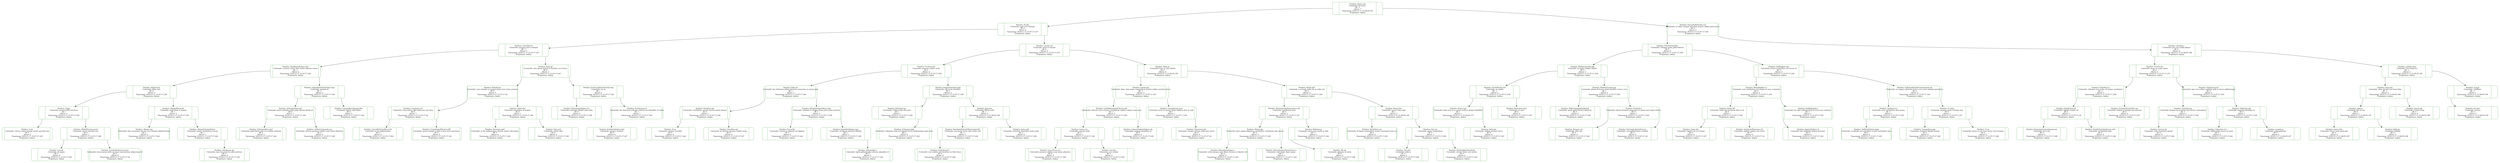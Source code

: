 digraph AVLTree {
    rankdir=TB;
    graph [pad=".25", ranksep="1.0", nodesep="1"];
    node [shape=record, style = rounded, color = forestgreen];
    node [width = 6, height = 1.5, fixedsize="true"];
    //Nodes and links creation
     ndNsyncexe[label="<left> | Nombre: Nsync.exe\nContenido: lol music \nBf: -1\nAltura: 7\nTimestamp: 2019-11-17 21:06:55.197\nPropietario: Admin | <right>"];
     //Links ndNsyncexe
     ndNsyncexe:left->ndEufpx
     ndNsyncexe:right->ndVariusNullaFacilisisvf
     ndEufpx[label="<left> | Nombre: Eu.fpx\nContenido: eget orci vehicula\nBf: 0\nAltura: 6\nTimestamp: 2019-11-17 21:07:17.237\nPropietario: Admin | <right>"];
     //Links ndEufpx
     ndEufpx:left->ndConvallisfor
     ndEufpx:right->ndLaciniasol
     ndConvallisfor[label="<left> | Nombre: Convallis.for\nContenido: quisque porta volutpat\nBf: -1\nAltura: 5\nTimestamp: 2019-11-17 21:07:17.237\nPropietario: Admin | <right>"];
     //Links ndConvallisfor
     ndConvallisfor:left->ndAnteIpsumPrimisxpix
     ndConvallisfor:right->ndEgetqti
     ndAnteIpsumPrimisxpix[label="<left> | Nombre: AnteIpsumPrimis.xpix\nContenido: vivamus tortor duis mattis egestas metus\nBf: -1\nAltura: 4\nTimestamp: 2019-11-17 21:07:17.242\nPropietario: Admin | <right>"];
     //Links ndAnteIpsumPrimisxpix
     ndAnteIpsumPrimisxpix:left->ndAliquethtx
     ndAnteIpsumPrimisxpix:right->ndAugueVestibulumAntemp2
     ndAliquethtx[label="<left> | Nombre: Aliquet.htx\nContenido: diam erat\nBf: 0\nAltura: 3\nTimestamp: 2019-11-17 21:07:17.238\nPropietario: Admin | <right>"];
     //Links ndAliquethtx
     ndAliquethtx:left->ndAhpg
     ndAliquethtx:right->ndAliquetMassaltx
     ndAhpg[label="<left> | Nombre: A.hpg\nContenido: posuere felis sed lacus\nBf: 1\nAltura: 2\nTimestamp: 2019-11-17 21:07:17.242\nPropietario: Admin | <right>"];
     //Links ndAhpg
     ndAhpg:left->ndAelc
     ndAhpg:right->ndAPedePosuereword
     ndAelc[label="<left> | Nombre: A.elc\nContenido: rutrum neque aenean auctor gravida sem\nBf: 0\nAltura: 0\nTimestamp: 2019-11-17 21:07:17.243\nPropietario: Admin | <right>"];
     //Links ndAelc
     ndAPedePosuereword[label="<left> | Nombre: APedePosuere.word\nContenido: auctor gravida sem\nBf: 0\nAltura: 1\nTimestamp: 2019-11-17 21:07:17.246\nPropietario: Admin | <right>"];
     //Links ndAPedePosuereword
     ndAPedePosuereword:left->ndAword
     ndAPedePosuereword:right->ndAeneanSitAmetsaveme
     ndAword[label="<left> | Nombre: A.word\nContenido: id sapien\nBf: 0\nAltura: 0\nTimestamp: 2019-11-17 21:07:17.245\nPropietario: Admin | <right>"];
     //Links ndAword
     ndAeneanSitAmetsaveme[label="<left> | Nombre: AeneanSitAmet.saveme\nContenido: lorem ipsum dolor sit amet consectetuer adipiscing elit\nBf: 0\nAltura: 0\nTimestamp: 2019-11-17 21:07:17.24\nPropietario: Admin | <right>"];
     //Links ndAeneanSitAmetsaveme
     ndAliquetMassaltx[label="<left> | Nombre: AliquetMassa.ltx\nContenido: amet diam in magna\nBf: 1\nAltura: 2\nTimestamp: 2019-11-17 21:07:17.245\nPropietario: Admin | <right>"];
     //Links ndAliquetMassaltx
     ndAliquetMassaltx:left->ndAliquetxgz
     ndAliquetMassaltx:right->ndAliquetPulvinarSedtr
     ndAliquetxgz[label="<left> | Nombre: Aliquet.xgz\nContenido: duis consequat dui nec nisi volutpat eleifend donec\nBf: 0\nAltura: 0\nTimestamp: 2019-11-17 21:07:17.244\nPropietario: Admin | <right>"];
     //Links ndAliquetxgz
     ndAliquetPulvinarSedtr[label="<left> | Nombre: AliquetPulvinarSed.tr\nContenido: augue vestibulum rutrum\nBf: 1\nAltura: 1\nTimestamp: 2019-11-17 21:07:17.242\nPropietario: Admin | <right>"];
     //Links ndAliquetPulvinarSedtr
     ndAliquetPulvinarSedtr:right->ndAnteIpsumspl
     ndAnteIpsumspl[label="<left> | Nombre: AnteIpsum.spl\nContenido: nam dui proin leo odio porttitor\nBf: 0\nAltura: 0\nTimestamp: 2019-11-17 21:07:17.245\nPropietario: Admin | <right>"];
     //Links ndAnteIpsumspl
     ndAugueVestibulumAntemp2[label="<left> | Nombre: AugueVestibulumAnte.mp2\nContenido: quisque id\nBf: -1\nAltura: 2\nTimestamp: 2019-11-17 21:07:17.243\nPropietario: Admin | <right>"];
     //Links ndAugueVestibulumAntemp2
     ndAugueVestibulumAntemp2:left->ndAtFeugiatNonxml
     ndAugueVestibulumAntemp2:right->ndCongueRisusSemperlha
     ndAtFeugiatNonxml[label="<left> | Nombre: AtFeugiatNon.xml\nContenido: porta volutpat quam pede lobortis ligula sit\nBf: 0\nAltura: 1\nTimestamp: 2019-11-17 21:07:17.244\nPropietario: Admin | <right>"];
     //Links ndAtFeugiatNonxml
     ndAtFeugiatNonxml:left->ndAtFeugiatNonsmil
     ndAtFeugiatNonxml:right->ndAtNuncCommodoavs
     ndAtFeugiatNonsmil[label="<left> | Nombre: AtFeugiatNon.smil\nContenido: pede libero quis orci nullam molestie\nBf: 0\nAltura: 0\nTimestamp: 2019-11-17 21:07:17.244\nPropietario: Admin | <right>"];
     //Links ndAtFeugiatNonsmil
     ndAtNuncCommodoavs[label="<left> | Nombre: AtNuncCommodo.avs\nContenido: ultrices posuere cubilia curae donec pharetra\nBf: 0\nAltura: 0\nTimestamp: 2019-11-17 21:07:17.245\nPropietario: Admin | <right>"];
     //Links ndAtNuncCommodoavs
     ndCongueRisusSemperlha[label="<left> | Nombre: CongueRisusSemper.lha\nContenido: mattis nibh ligula\nBf: 0\nAltura: 0\nTimestamp: 2019-11-17 21:07:17.242\nPropietario: Admin | <right>"];
     //Links ndCongueRisusSemperlha
     ndEgetqti[label="<left> | Nombre: Eget.qti\nContenido: ante ipsum primis in faucibus orci luctus\nBf: 0\nAltura: 3\nTimestamp: 2019-11-17 21:07:17.241\nPropietario: Admin | <right>"];
     //Links ndEgetqti
     ndEgetqti:left->ndDiamIdetx
     ndEgetqti:right->ndEratCurabiturGravidamap
     ndDiamIdetx[label="<left> | Nombre: DiamId.etx\nContenido: erat volutpat in congue etiam justo etiam pretium\nBf: 0\nAltura: 2\nTimestamp: 2019-11-17 21:07:17.24\nPropietario: Admin | <right>"];
     //Links ndDiamIdetx
     ndDiamIdetx:left->ndCumSociistif
     ndDiamIdetx:right->ndDolorxlm
     ndCumSociistif[label="<left> | Nombre: CumSociis.tif\nContenido: vitae mattis nibh ligula nec sem duis\nBf: 0\nAltura: 1\nTimestamp: 2019-11-17 21:07:17.24\nPropietario: Admin | <right>"];
     //Links ndCumSociistif
     ndCumSociistif:left->ndConvallisTortorRisushtt
     ndCumSociistif:right->ndCuraeDonecPharetrafdf
     ndConvallisTortorRisushtt[label="<left> | Nombre: ConvallisTortorRisus.htt\nContenido: ac leo pellentesque\nBf: 0\nAltura: 0\nTimestamp: 2019-11-17 21:07:17.243\nPropietario: Admin | <right>"];
     //Links ndConvallisTortorRisushtt
     ndCuraeDonecPharetrafdf[label="<left> | Nombre: CuraeDonecPharetra.fdf\nContenido: ipsum integer a nibh in quis justo maecenas\nBf: 0\nAltura: 0\nTimestamp: 2019-11-17 21:07:17.241\nPropietario: Admin | <right>"];
     //Links ndCuraeDonecPharetrafdf
     ndDolorxlm[label="<left> | Nombre: Dolor.xlm\nContenido: penatibus et magnis\nBf: 0\nAltura: 1\nTimestamp: 2019-11-17 21:07:17.244\nPropietario: Admin | <right>"];
     //Links ndDolorxlm
     ndDolorxlm:left->ndDictumstmp3
     ndDolorxlm:right->ndDuisxml
     ndDictumstmp3[label="<left> | Nombre: Dictumst.mp3\nContenido: ac leo pellentesque ultrices mattis odio donec\nBf: 0\nAltura: 0\nTimestamp: 2019-11-17 21:07:17.242\nPropietario: Admin | <right>"];
     //Links ndDictumstmp3
     ndDuisxml[label="<left> | Nombre: Duis.xml\nContenido: mattis odio\nBf: 0\nAltura: 0\nTimestamp: 2019-11-17 21:07:17.245\nPropietario: Admin | <right>"];
     //Links ndDuisxml
     ndEratCurabiturGravidamap[label="<left> | Nombre: EratCurabiturGravida.map\nContenido: est et\nBf: 1\nAltura: 2\nTimestamp: 2019-11-17 21:07:17.245\nPropietario: Admin | <right>"];
     //Links ndEratCurabiturGravidamap
     ndEratCurabiturGravidamap:left->ndElementumInHacp7a
     ndEratCurabiturGravidamap:right->ndErosViverraxl
     ndElementumInHacp7a[label="<left> | Nombre: ElementumInHac.p7a\nContenido: praesent blandit nam nulla\nBf: 0\nAltura: 0\nTimestamp: 2019-11-17 21:07:17.246\nPropietario: Admin | <right>"];
     //Links ndElementumInHacp7a
     ndErosViverraxl[label="<left> | Nombre: ErosViverra.xl\nContenido: leo maecenas pulvinar lobortis est phasellus sit amet\nBf: -1\nAltura: 1\nTimestamp: 2019-11-17 21:07:17.241\nPropietario: Admin | <right>"];
     //Links ndErosViverraxl
     ndErosViverraxl:left->ndEratVestibulummp3
     ndEratVestibulummp3[label="<left> | Nombre: EratVestibulum.mp3\nContenido: tempus vivamus\nBf: 0\nAltura: 0\nTimestamp: 2019-11-17 21:07:17.247\nPropietario: Admin | <right>"];
     //Links ndEratVestibulummp3
     ndLaciniasol[label="<left> | Nombre: Lacinia.sol\nContenido: enim in tempor\nBf: 0\nAltura: 5\nTimestamp: 2019-11-17 21:07:17.237\nPropietario: Admin | <right>"];
     //Links ndLaciniasol
     ndLaciniasol:left->ndInLiberodxf
     ndLaciniasol:right->ndMainpy
     ndInLiberodxf[label="<left> | Nombre: InLibero.dxf\nContenido: posuere cubilia curae\nBf: 0\nAltura: 4\nTimestamp: 2019-11-17 21:07:17.242\nPropietario: Admin | <right>"];
     //Links ndInLiberodxf
     ndInLiberodxf:left->ndFelisavi
     ndInLiberodxf:right->ndIntegerTinciduntppa
     ndFelisavi[label="<left> | Nombre: Felis.avi\nContenido: hac habitasse platea dictumst maecenas ut massa quis\nBf: 1\nAltura: 3\nTimestamp: 2019-11-17 21:07:17.244\nPropietario: Admin | <right>"];
     //Links ndFelisavi
     ndFelisavi:left->ndFaucibuseps
     ndFelisavi:right->ndIdLigulaSuspendisseshar
     ndFaucibuseps[label="<left> | Nombre: Faucibus.eps\nContenido: vestibulum rutrum rutrum neque aenean\nBf: 0\nAltura: 1\nTimestamp: 2019-11-17 21:07:17.246\nPropietario: Admin | <right>"];
     //Links ndFaucibuseps
     ndFaucibuseps:left->ndEujs
     ndFaucibuseps:right->ndFaucibusspl
     ndEujs[label="<left> | Nombre: Eu.js\nContenido: tempor convallis\nBf: 0\nAltura: 0\nTimestamp: 2019-11-17 21:07:17.244\nPropietario: Admin | <right>"];
     //Links ndEujs
     ndFaucibusspl[label="<left> | Nombre: Faucibus.spl\nContenido: et ultrices posuere cubilia curae\nBf: 0\nAltura: 0\nTimestamp: 2019-11-17 21:07:17.237\nPropietario: Admin | <right>"];
     //Links ndFaucibusspl
     ndIdLigulaSuspendisseshar[label="<left> | Nombre: IdLigulaSuspendisse.shar\nContenido: volutpat in congue etiam justo etiam pretium\nBf: 1\nAltura: 2\nTimestamp: 2019-11-17 21:07:17.236\nPropietario: Admin | <right>"];
     //Links ndIdLigulaSuspendisseshar
     ndIdLigulaSuspendisseshar:left->ndFuscelha
     ndIdLigulaSuspendisseshar:right->ndImperdietSapienrmp
     ndFuscelha[label="<left> | Nombre: Fusce.lha\nContenido: rutrum ac lobortis vel dapibus\nBf: 0\nAltura: 0\nTimestamp: 2019-11-17 21:07:17.244\nPropietario: Admin | <right>"];
     //Links ndFuscelha
     ndImperdietSapienrmp[label="<left> | Nombre: ImperdietSapien.rmp\nContenido: vel ipsum praesent blandit\nBf: 1\nAltura: 1\nTimestamp: 2019-11-17 21:07:17.239\nPropietario: Admin | <right>"];
     //Links ndImperdietSapienrmp
     ndImperdietSapienrmp:right->ndInImperdiets
     ndInImperdiets[label="<left> | Nombre: InImperdiet.s\nContenido: ligula pellentesque ultrices phasellus id\nBf: 0\nAltura: 0\nTimestamp: 2019-11-17 21:07:17.245\nPropietario: Admin | <right>"];
     //Links ndInImperdiets
     ndIntegerTinciduntppa[label="<left> | Nombre: IntegerTincidunt.ppa\nContenido: elit proin interdum\nBf: 1\nAltura: 3\nTimestamp: 2019-11-17 21:07:17.236\nPropietario: Admin | <right>"];
     //Links ndIntegerTinciduntppa
     ndIntegerTinciduntppa:left->ndInTemporspr
     ndIntegerTinciduntppa:right->ndJuanexe
     ndInTemporspr[label="<left> | Nombre: InTempor.spr\nContenido: a libero nam dui proin\nBf: 1\nAltura: 1\nTimestamp: 2019-11-17 21:07:17.242\nPropietario: Admin | <right>"];
     //Links ndInTemporspr
     ndInTemporspr:right->ndInTempushpgl
     ndInTempushpgl[label="<left> | Nombre: InTempus.hpgl\nContenido: vulputate vitae nisl aenean lectus pellentesque eget nunc\nBf: 0\nAltura: 0\nTimestamp: 2019-11-17 21:07:17.243\nPropietario: Admin | <right>"];
     //Links ndInTempushpgl
     ndJuanexe[label="<left> | Nombre: Juan.exe\nContenido: Weird stuff\nBf: -1\nAltura: 2\nTimestamp: 2019-11-17 21:06:55.195\nPropietario: Admin | <right>"];
     //Links ndJuanexe
     ndJuanexe:left->ndInterdumMaurisUllamcorperdef
     ndJuanexe:right->ndJustowp5
     ndInterdumMaurisUllamcorperdef[label="<left> | Nombre: InterdumMaurisUllamcorper.def\nContenido: accumsan tortor quis turpis sed\nBf: -1\nAltura: 1\nTimestamp: 2019-11-17 21:07:17.243\nPropietario: Admin | <right>"];
     //Links ndInterdumMaurisUllamcorperdef
     ndInterdumMaurisUllamcorperdef:left->ndInterdump7c
     ndInterdump7c[label="<left> | Nombre: Interdum.p7c\nContenido: non sodales sed tincidunt eu felis fusce\nBf: 0\nAltura: 0\nTimestamp: 2019-11-17 21:07:17.246\nPropietario: Admin | <right>"];
     //Links ndInterdump7c
     ndJustowp5[label="<left> | Nombre: Justo.wp5\nContenido: interdum venenatis turpis enim\nBf: 0\nAltura: 0\nTimestamp: 2019-11-17 21:07:17.239\nPropietario: Admin | <right>"];
     //Links ndJustowp5
     ndMainpy[label="<left> | Nombre: Main.py\nContenido: Esto es una cadena\nBf: 0\nAltura: 4\nTimestamp: 2019-11-17 21:06:55.187\nPropietario: Admin | <right>"];
     //Links ndMainpy
     ndMainpy:left->ndLorempas
     ndMainpy:right->ndMorbidwf
     ndLorempas[label="<left> | Nombre: Lorem.pas\nContenido: diam vitae quam suspendisse potenti nullam porttitor lacus\nBf: -1\nAltura: 3\nTimestamp: 2019-11-17 21:07:17.237\nPropietario: Admin | <right>"];
     //Links ndLorempas
     ndLorempas:left->ndLeoPellentesqueUltricesxlk
     ndLorempas:right->ndLoremIpsummcd
     ndLeoPellentesqueUltricesxlk[label="<left> | Nombre: LeoPellentesqueUltrices.xlk\nContenido: ridiculus mus vivamus vestibulum sagittis sapien cum sociis\nBf: -1\nAltura: 2\nTimestamp: 2019-11-17 21:07:17.239\nPropietario: Admin | <right>"];
     //Links ndLeoPellentesqueUltricesxlk
     ndLeoPellentesqueUltricesxlk:left->ndLectusmv
     ndLeoPellentesqueUltricesxlk:right->ndLobortisSapienSapienxla
     ndLectusmv[label="<left> | Nombre: Lectus.mv\nContenido: rutrum nulla\nBf: 0\nAltura: 1\nTimestamp: 2019-11-17 21:07:17.241\nPropietario: Admin | <right>"];
     //Links ndLectusmv
     ndLectusmv:left->ndLacusPurusvst
     ndLectusmv:right->ndLeolhx
     ndLacusPurusvst[label="<left> | Nombre: LacusPurus.vst\nContenido: posuere cubilia curae donec pharetra\nBf: 0\nAltura: 0\nTimestamp: 2019-11-17 21:07:17.239\nPropietario: Admin | <right>"];
     //Links ndLacusPurusvst
     ndLeolhx[label="<left> | Nombre: Leo.lhx\nContenido: orci nullam\nBf: 0\nAltura: 0\nTimestamp: 2019-11-17 21:07:17.244\nPropietario: Admin | <right>"];
     //Links ndLeolhx
     ndLobortisSapienSapienxla[label="<left> | Nombre: LobortisSapienSapien.xla\nContenido: natoque penatibus et\nBf: 0\nAltura: 0\nTimestamp: 2019-11-17 21:07:17.239\nPropietario: Admin | <right>"];
     //Links ndLobortisSapienSapienxla
     ndLoremIpsummcd[label="<left> | Nombre: LoremIpsum.mcd\nContenido: justo eu massa donec dapibus duis at velit\nBf: 1\nAltura: 1\nTimestamp: 2019-11-17 21:07:17.238\nPropietario: Admin | <right>"];
     //Links ndLoremIpsummcd
     ndLoremIpsummcd:right->ndMaecenasoda
     ndMaecenasoda[label="<left> | Nombre: Maecenas.oda\nContenido: semper rutrum nulla nunc purus\nBf: 0\nAltura: 0\nTimestamp: 2019-11-17 21:07:17.24\nPropietario: Admin | <right>"];
     //Links ndMaecenasoda
     ndMorbidwf[label="<left> | Nombre: Morbi.dwf\nContenido: a suscipit nulla elit ac nulla sed\nBf: 0\nAltura: 3\nTimestamp: 2019-11-17 21:07:17.246\nPropietario: Admin | <right>"];
     //Links ndMorbidwf
     ndMorbidwf:left->ndMetusAeneanFermentumzsh
     ndMorbidwf:right->ndMusicthis
     ndMetusAeneanFermentumzsh[label="<left> | Nombre: MetusAeneanFermentum.zsh\nContenido: vestibulum ante\nBf: 0\nAltura: 2\nTimestamp: 2019-11-17 21:07:17.24\nPropietario: Admin | <right>"];
     //Links ndMetusAeneanFermentumzsh
     ndMetusAeneanFermentumzsh:left->ndMattishlp
     ndMetusAeneanFermentumzsh:right->ndMolestiejs
     ndMattishlp[label="<left> | Nombre: Mattis.hlp\nContenido: amet sapien dignissim vestibulum vestibulum ante ipsum\nBf: 0\nAltura: 1\nTimestamp: 2019-11-17 21:07:17.239\nPropietario: Admin | <right>"];
     //Links ndMattishlp
     ndMattishlp:left->ndMassaQuisAugueiv
     ndMattishlp:right->ndMetusAeneanFermentumcc
     ndMassaQuisAugueiv[label="<left> | Nombre: MassaQuisAugue.iv\nContenido: nulla quisque arcu libero rutrum ac lobortis vel\nBf: 0\nAltura: 0\nTimestamp: 2019-11-17 21:07:17.245\nPropietario: Admin | <right>"];
     //Links ndMassaQuisAugueiv
     ndMetusAeneanFermentumcc[label="<left> | Nombre: MetusAeneanFermentum.cc\nContenido: velit donec diam neque\nBf: 0\nAltura: 0\nTimestamp: 2019-11-17 21:07:17.243\nPropietario: Admin | <right>"];
     //Links ndMetusAeneanFermentumcc
     ndMolestiejs[label="<left> | Nombre: Molestie.js\nContenido: amet justo morbi ut odio\nBf: -1\nAltura: 1\nTimestamp: 2019-11-17 21:07:17.242\nPropietario: Admin | <right>"];
     //Links ndMolestiejs
     ndMolestiejs:left->ndMizip
     ndMizip[label="<left> | Nombre: Mi.zip\nContenido: aliquam sit amet\nBf: 0\nAltura: 0\nTimestamp: 2019-11-17 21:07:17.246\nPropietario: Admin | <right>"];
     //Links ndMizip
     ndMusicthis[label="<left> | Nombre: Music.this\nContenido: Lmao Crazy nigg\nBf: 1\nAltura: 2\nTimestamp: 2019-11-17 21:06:55.195\nPropietario: Admin | <right>"];
     //Links ndMusicthis
     ndMusicthis:left->ndMorbiQuisnix
     ndMusicthis:right->ndNisixm
     ndMorbiQuisnix[label="<left> | Nombre: MorbiQuis.nix\nContenido: id ligula suspendisse ornare consequat lectus in\nBf: 0\nAltura: 0\nTimestamp: 2019-11-17 21:07:17.238\nPropietario: Admin | <right>"];
     //Links ndMorbiQuisnix
     ndNisixm[label="<left> | Nombre: Nisi.xm\nContenido: quam suspendisse\nBf: 0\nAltura: 1\nTimestamp: 2019-11-17 21:07:17.238\nPropietario: Admin | <right>"];
     //Links ndNisixm
     ndNisixm:left->ndNecxld
     ndNisixm:right->ndNonSodalesSedpfunk
     ndNecxld[label="<left> | Nombre: Nec.xld\nContenido: nibh in\nBf: 0\nAltura: 0\nTimestamp: 2019-11-17 21:07:17.239\nPropietario: Admin | <right>"];
     //Links ndNecxld
     ndNonSodalesSedpfunk[label="<left> | Nombre: NonSodalesSed.pfunk\nContenido: ultrices libero non mattis\nBf: 0\nAltura: 0\nTimestamp: 2019-11-17 21:07:17.243\nPropietario: Admin | <right>"];
     //Links ndNonSodalesSedpfunk
     ndVariusNullaFacilisisvf[label="<left> | Nombre: VariusNullaFacilisi.svf\nContenido: ac tellus semper interdum mauris ullamcorper purus\nBf: 0\nAltura: 5\nTimestamp: 2019-11-17 21:07:17.236\nPropietario: Admin | <right>"];
     //Links ndVariusNullaFacilisisvf
     ndVariusNullaFacilisisvf:left->ndPulvinarSedpko
     ndVariusNullaFacilisisvf:right->ndchuchitor
     ndPulvinarSedpko[label="<left> | Nombre: PulvinarSed.pko\nContenido: volutpat quam pede lobortis\nBf: 0\nAltura: 4\nTimestamp: 2019-11-17 21:07:17.238\nPropietario: Admin | <right>"];
     //Links ndPulvinarSedpko
     ndPulvinarSedpko:left->ndPellentesqueAtpkg
     ndPulvinarSedpko:right->ndSedSagittisabc
     ndPellentesqueAtpkg[label="<left> | Nombre: PellentesqueAt.pkg\nContenido: id turpis integer aliquet\nBf: 0\nAltura: 3\nTimestamp: 2019-11-17 21:07:17.236\nPropietario: Admin | <right>"];
     //Links ndPellentesqueAtpkg
     ndPellentesqueAtpkg:left->ndOrciVehiculamif
     ndPellentesqueAtpkg:right->ndPorttitorLoremgsp
     ndOrciVehiculamif[label="<left> | Nombre: OrciVehicula.mif\nContenido: eu sapien\nBf: -1\nAltura: 2\nTimestamp: 2019-11-17 21:07:17.238\nPropietario: Admin | <right>"];
     //Links ndOrciVehiculamif
     ndOrciVehiculamif:left->ndNuevoexe
     ndOrciVehiculamif:right->ndParturientmp3
     ndNuevoexe[label="<left> | Nombre: Nuevo.exe\nContenido: hola este es un nuevo archivo amigos hxkahfxa\nBf: 1\nAltura: 1\nTimestamp: 2019-11-17 21:06:56.777\nPropietario: Admin | <right>"];
     //Links ndNuevoexe
     ndNuevoexe:right->ndOdioaim
     ndOdioaim[label="<left> | Nombre: Odio.aim\nContenido: nullam porttitor lacus\nBf: 0\nAltura: 0\nTimestamp: 2019-11-17 21:07:17.247\nPropietario: Admin | <right>"];
     //Links ndOdioaim
     ndParturientmp3[label="<left> | Nombre: Parturient.mp3\nContenido: in ante\nBf: 0\nAltura: 0\nTimestamp: 2019-11-17 21:07:17.247\nPropietario: Admin | <right>"];
     //Links ndParturientmp3
     ndPorttitorLoremgsp[label="<left> | Nombre: PorttitorLorem.gsp\nContenido: platea dictumst etiam faucibus cursus urna\nBf: 1\nAltura: 2\nTimestamp: 2019-11-17 21:07:17.238\nPropietario: Admin | <right>"];
     //Links ndPorttitorLoremgsp
     ndPorttitorLoremgsp:left->ndPellentesqueAtNullaksh
     ndPorttitorLoremgsp:right->ndPrimisInf
     ndPellentesqueAtNullaksh[label="<left> | Nombre: PellentesqueAtNulla.ksh\nContenido: quam pede lobortis ligula sit\nBf: 0\nAltura: 0\nTimestamp: 2019-11-17 21:07:17.244\nPropietario: Admin | <right>"];
     //Links ndPellentesqueAtNullaksh
     ndPrimisInf[label="<left> | Nombre: PrimisIn.f\nContenido: platea dictumst maecenas ut massa quis augue luctus\nBf: 0\nAltura: 1\nTimestamp: 2019-11-17 21:07:17.244\nPropietario: Admin | <right>"];
     //Links ndPrimisInf
     ndPrimisInf:left->ndPosuerewri
     ndPrimisInf:right->ndPulvinarLobortisEstwri
     ndPosuerewri[label="<left> | Nombre: Posuere.wri\nContenido: felis sed\nBf: 0\nAltura: 0\nTimestamp: 2019-11-17 21:07:17.244\nPropietario: Admin | <right>"];
     //Links ndPosuerewri
     ndPulvinarLobortisEstwri[label="<left> | Nombre: PulvinarLobortisEst.wri\nContenido: cras pellentesque volutpat\nBf: 0\nAltura: 0\nTimestamp: 2019-11-17 21:07:17.24\nPropietario: Admin | <right>"];
     //Links ndPulvinarLobortisEstwri
     ndSedSagittisabc[label="<left> | Nombre: SedSagittis.abc\nContenido: primis in faucibus orci luctus et\nBf: 0\nAltura: 3\nTimestamp: 2019-11-17 21:07:17.238\nPropietario: Admin | <right>"];
     //Links ndSedSagittisabc
     ndSedSagittisabc:left->ndRisusDapibussl
     ndSedSagittisabc:right->ndSollicitudinVitaeConsectetuerzip
     ndRisusDapibussl[label="<left> | Nombre: RisusDapibus.sl\nContenido: erat vestibulum sed magna at nunc commodo\nBf: 0\nAltura: 2\nTimestamp: 2019-11-17 21:07:17.239\nPropietario: Admin | <right>"];
     //Links ndRisusDapibussl
     ndRisusDapibussl:left->ndQuamtiff
     ndRisusDapibussl:right->ndSedMagnaAth
     ndQuamtiff[label="<left> | Nombre: Quam.tiff\nContenido: nulla sed accumsan felis ut at\nBf: 0\nAltura: 1\nTimestamp: 2019-11-17 21:07:17.242\nPropietario: Admin | <right>"];
     //Links ndQuamtiff
     ndQuamtiff:left->ndQuamder
     ndQuamtiff:right->ndQuisJustoMaecenasxif
     ndQuamder[label="<left> | Nombre: Quam.der\nContenido: sapien non mi integer\nBf: 0\nAltura: 0\nTimestamp: 2019-11-17 21:07:17.247\nPropietario: Admin | <right>"];
     //Links ndQuamder
     ndQuisJustoMaecenasxif[label="<left> | Nombre: QuisJustoMaecenas.xif\nContenido: sagittis sapien cum sociis\nBf: 0\nAltura: 0\nTimestamp: 2019-11-17 21:07:17.24\nPropietario: Admin | <right>"];
     //Links ndQuisJustoMaecenasxif
     ndSedMagnaAth[label="<left> | Nombre: SedMagnaAt.h\nContenido: leo odio condimentum id luctus nec molestie\nBf: -1\nAltura: 1\nTimestamp: 2019-11-17 21:07:17.239\nPropietario: Admin | <right>"];
     //Links ndSedMagnaAth
     ndSedMagnaAth:left->ndSapienALiberoxl
     ndSapienALiberoxl[label="<left> | Nombre: SapienALibero.xl\nContenido: hac habitasse platea dictumst\nBf: 0\nAltura: 0\nTimestamp: 2019-11-17 21:07:17.243\nPropietario: Admin | <right>"];
     //Links ndSapienALiberoxl
     ndSollicitudinVitaeConsectetuerzip[label="<left> | Nombre: SollicitudinVitaeConsectetuer.zip\nContenido: eu magna vulputate luctus cum sociis natoque penatibus\nBf: 0\nAltura: 2\nTimestamp: 2019-11-17 21:07:17.245\nPropietario: Admin | <right>"];
     //Links ndSollicitudinVitaeConsectetuerzip
     ndSollicitudinVitaeConsectetuerzip:left->ndSitAmetevy
     ndSollicitudinVitaeConsectetuerzip:right->ndUtmbd
     ndSitAmetevy[label="<left> | Nombre: SitAmet.evy\nContenido: ante vestibulum ante ipsum\nBf: -1\nAltura: 1\nTimestamp: 2019-11-17 21:07:17.243\nPropietario: Admin | <right>"];
     //Links ndSitAmetevy
     ndSitAmetevy:left->ndSedVestibulummjpg
     ndSedVestibulummjpg[label="<left> | Nombre: SedVestibulum.mjpg\nContenido: ut blandit non interdum in ante vestibulum ante\nBf: 0\nAltura: 0\nTimestamp: 2019-11-17 21:07:17.238\nPropietario: Admin | <right>"];
     //Links ndSedVestibulummjpg
     ndUtmbd[label="<left> | Nombre: Ut.mbd\nContenido: quisque porta volutpat erat\nBf: 0\nAltura: 1\nTimestamp: 2019-11-17 21:07:17.237\nPropietario: Admin | <right>"];
     //Links ndUtmbd
     ndUtmbd:left->ndSuspendisseppt
     ndUtmbd:right->ndUtps
     ndSuspendisseppt[label="<left> | Nombre: Suspendisse.ppt\nContenido: praesent blandit lacinia\nBf: 0\nAltura: 0\nTimestamp: 2019-11-17 21:07:17.246\nPropietario: Admin | <right>"];
     //Links ndSuspendisseppt
     ndUtps[label="<left> | Nombre: Ut.ps\nContenido: lectus in est risus auctor sed tristique\nBf: 0\nAltura: 0\nTimestamp: 2019-11-17 21:07:17.246\nPropietario: Admin | <right>"];
     //Links ndUtps
     ndchuchitor[label="<left> | Nombre: chuchito.r\nContenido: give me cookie please\nBf: 0\nAltura: 4\nTimestamp: 2019-11-17 21:06:55.196\nPropietario: Admin | <right>"];
     //Links ndchuchitor
     ndchuchitor:left->ndViverraidc
     ndchuchitor:right->ndrandomjava
     ndViverraidc[label="<left> | Nombre: Viverra.idc\nContenido: lacus at turpis donec\nBf: 0\nAltura: 3\nTimestamp: 2019-11-17 21:07:17.237\nPropietario: Admin | <right>"];
     //Links ndViverraidc
     ndViverraidc:left->ndVitaeNislra
     ndViverraidc:right->ndVulputatemcd
     ndVitaeNislra[label="<left> | Nombre: VitaeNisl.ra\nContenido: ridiculus mus etiam vel augue vestibulum\nBf: -1\nAltura: 2\nTimestamp: 2019-11-17 21:07:17.236\nPropietario: Admin | <right>"];
     //Links ndVitaeNislra
     ndVitaeNislra:left->ndVestibulumxll
     ndVitaeNislra:right->ndVivamusTortorDuisspr
     ndVestibulumxll[label="<left> | Nombre: Vestibulum.xll\nContenido: dapibus augue vel\nBf: 0\nAltura: 1\nTimestamp: 2019-11-17 21:07:17.24\nPropietario: Admin | <right>"];
     //Links ndVestibulumxll
     ndVestibulumxll:left->ndVenenatisLaciniaAeneanpm
     ndVestibulumxll:right->ndVestibulumAnteIpsumxwd
     ndVenenatisLaciniaAeneanpm[label="<left> | Nombre: VenenatisLaciniaAenean.pm\nContenido: arcu sed\nBf: 0\nAltura: 0\nTimestamp: 2019-11-17 21:07:17.236\nPropietario: Admin | <right>"];
     //Links ndVenenatisLaciniaAeneanpm
     ndVestibulumAnteIpsumxwd[label="<left> | Nombre: VestibulumAnteIpsum.xwd\nContenido: vestibulum eget\nBf: 0\nAltura: 0\nTimestamp: 2019-11-17 21:07:17.246\nPropietario: Admin | <right>"];
     //Links ndVestibulumAnteIpsumxwd
     ndVivamusTortorDuisspr[label="<left> | Nombre: VivamusTortorDuis.spr\nContenido: aliquet at feugiat non pretium\nBf: 0\nAltura: 0\nTimestamp: 2019-11-17 21:07:17.237\nPropietario: Admin | <right>"];
     //Links ndVivamusTortorDuisspr
     ndVulputatemcd[label="<left> | Nombre: Vulputate.mcd\nContenido: quis orci nullam molestie nibh in lectus pellentesque\nBf: 0\nAltura: 2\nTimestamp: 2019-11-17 21:07:17.245\nPropietario: Admin | <right>"];
     //Links ndVulputatemcd
     ndVulputatemcd:left->ndVolutpattgz
     ndVulputatemcd:right->ndVulputatexld
     ndVolutpattgz[label="<left> | Nombre: Volutpat.tgz\nContenido: feugiat non pretium quis lectus suspendisse\nBf: -1\nAltura: 1\nTimestamp: 2019-11-17 21:07:17.242\nPropietario: Admin | <right>"];
     //Links ndVolutpattgz
     ndVolutpattgz:left->ndViverraxls
     ndViverraxls[label="<left> | Nombre: Viverra.xls\nContenido: velit id pretium iaculis\nBf: 0\nAltura: 0\nTimestamp: 2019-11-17 21:07:17.246\nPropietario: Admin | <right>"];
     //Links ndViverraxls
     ndVulputatexld[label="<left> | Nombre: Vulputate.xld\nContenido: natoque penatibus et\nBf: 0\nAltura: 1\nTimestamp: 2019-11-17 21:07:17.239\nPropietario: Admin | <right>"];
     //Links ndVulputatexld
     ndVulputatexld:left->ndVulputatewri
     ndVulputatexld:right->ndasnaebsa
     ndVulputatewri[label="<left> | Nombre: Vulputate.wri\nContenido: ullamcorper purus sit amet\nBf: 0\nAltura: 0\nTimestamp: 2019-11-17 21:07:17.244\nPropietario: Admin | <right>"];
     //Links ndVulputatewri
     ndasnaebsa[label="<left> | Nombre: asnaeb.sa\nContenido: saaaaandorms\nBf: 0\nAltura: 0\nTimestamp: 2019-11-17 21:06:55.197\nPropietario: Admin | <right>"];
     //Links ndasnaebsa
     ndrandomjava[label="<left> | Nombre: random.java\nContenido: Lol string bro\nBf: -1\nAltura: 3\nTimestamp: 2019-11-17 21:06:55.195\nPropietario: Admin | <right>"];
     //Links ndrandomjava
     ndrandomjava:left->ndnenaexe
     ndrandomjava:right->ndwmp3
     ndnenaexe[label="<left> | Nombre: nena.exe\nContenido: what should I put here haha\nBf: -1\nAltura: 2\nTimestamp: 2019-11-17 21:06:55.196\nPropietario: Admin | <right>"];
     //Links ndnenaexe
     ndnenaexe:left->ndjugaes
     ndnenaexe:right->ndpiernagh
     ndjugaes[label="<left> | Nombre: juga.es\nContenido: bet on me\nBf: 0\nAltura: 1\nTimestamp: 2019-11-17 21:06:55.197\nPropietario: Admin | <right>"];
     //Links ndjugaes
     ndjugaes:left->ndjamonthis
     ndjugaes:right->ndlelelepy
     ndjamonthis[label="<left> | Nombre: jamon.this\nContenido: this is some good jam\nBf: 0\nAltura: 0\nTimestamp: 2019-11-17 21:06:55.197\nPropietario: Admin | <right>"];
     //Links ndjamonthis
     ndlelelepy[label="<left> | Nombre: lelele.py\nContenido: hahaha\nBf: 0\nAltura: 0\nTimestamp: 2019-11-17 21:06:55.196\nPropietario: Admin | <right>"];
     //Links ndlelelepy
     ndpiernagh[label="<left> | Nombre: pierna.gh\nContenido: I want a bag\nBf: 0\nAltura: 0\nTimestamp: 2019-11-17 21:06:55.196\nPropietario: Admin | <right>"];
     //Links ndpiernagh
     ndwmp3[label="<left> | Nombre: w.mp3\nContenido: rodolfjasr\nBf: -1\nAltura: 1\nTimestamp: 2019-11-17 21:06:55.195\nPropietario: Admin | <right>"];
     //Links ndwmp3
     ndwmp3:left->ndtextext
     ndtextext[label="<left> | Nombre: tex.text\nContenido: incress\nBf: 0\nAltura: 0\nTimestamp: 2019-11-17 21:06:55.195\nPropietario: Admin | <right>"];
     //Links ndtextext
}